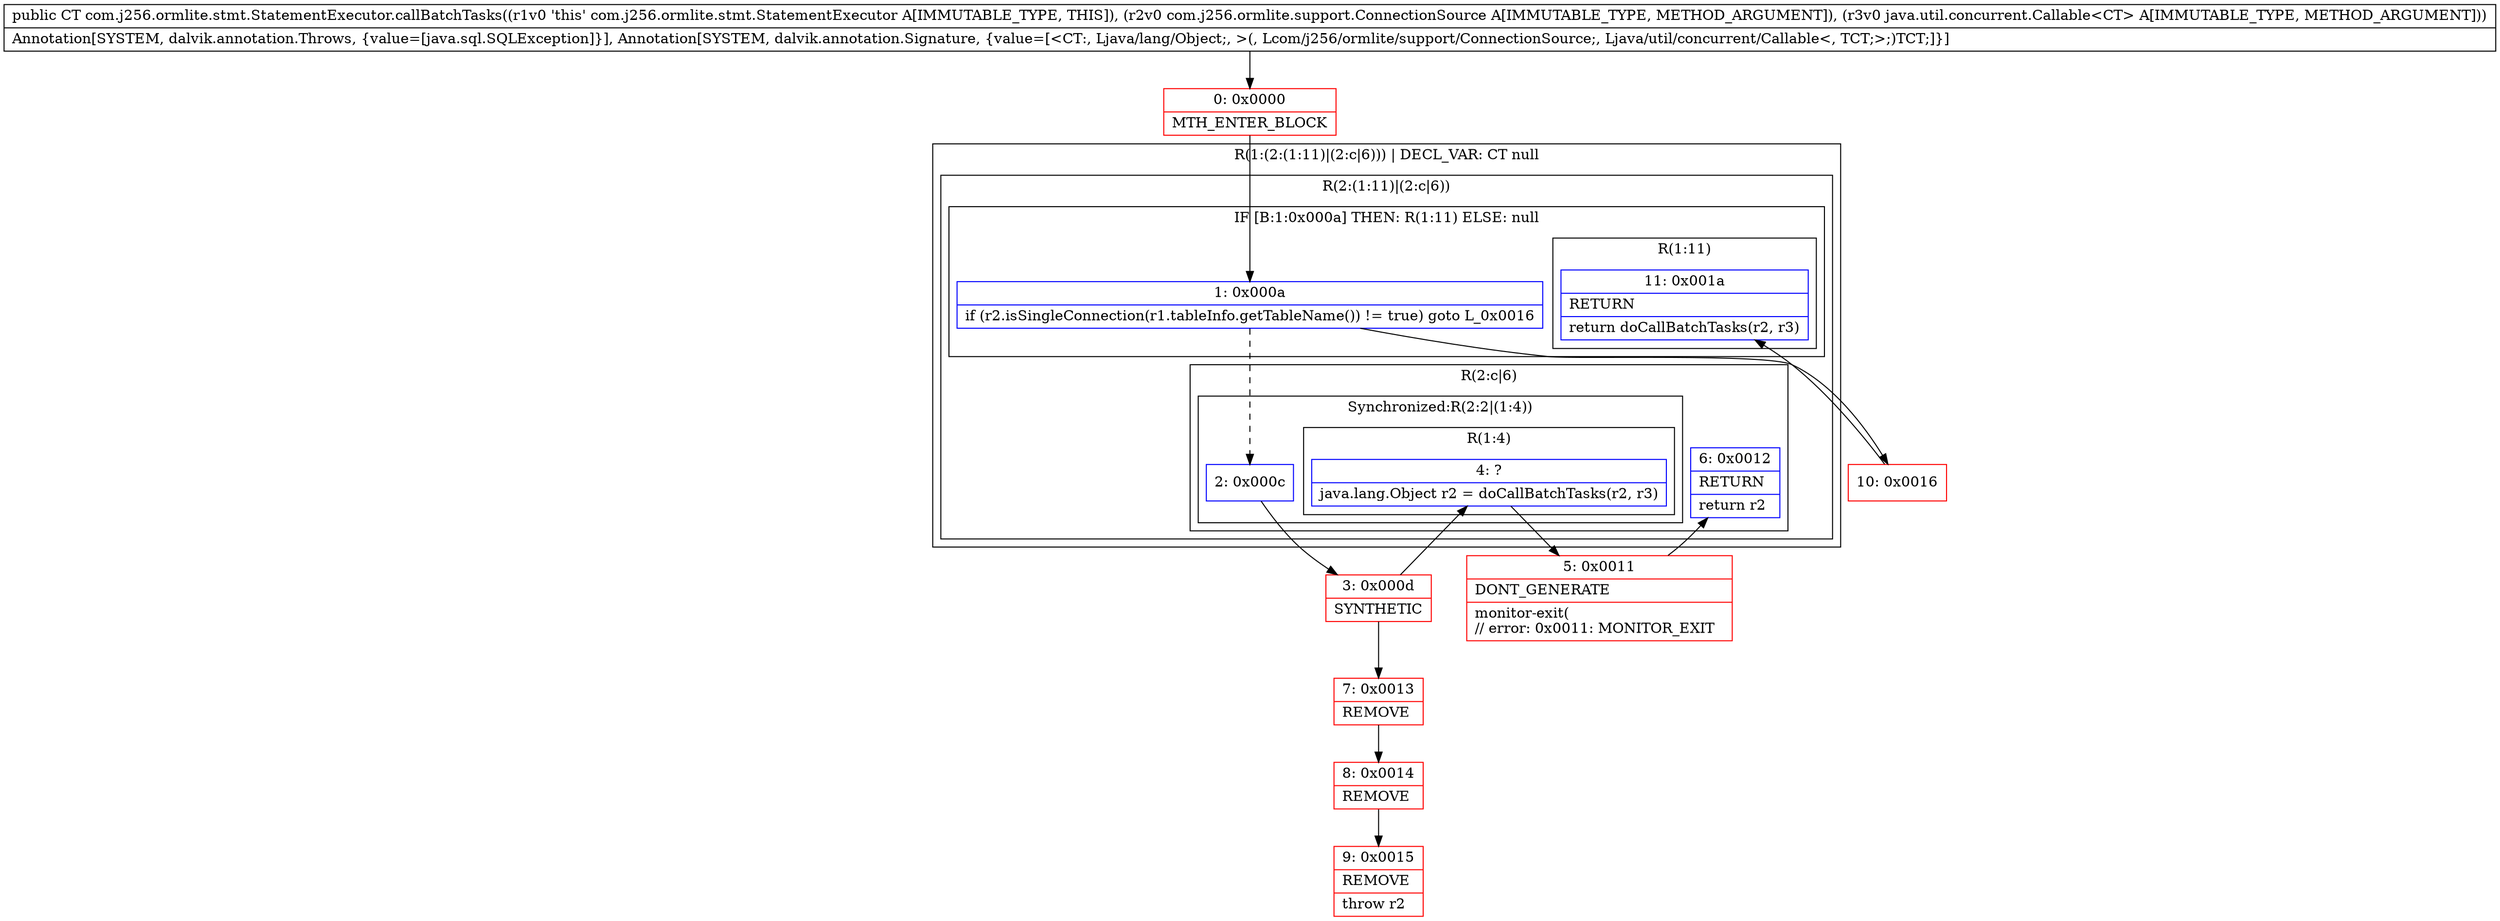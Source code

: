 digraph "CFG forcom.j256.ormlite.stmt.StatementExecutor.callBatchTasks(Lcom\/j256\/ormlite\/support\/ConnectionSource;Ljava\/util\/concurrent\/Callable;)Ljava\/lang\/Object;" {
subgraph cluster_Region_1041817528 {
label = "R(1:(2:(1:11)|(2:c|6))) | DECL_VAR: CT null\l";
node [shape=record,color=blue];
subgraph cluster_Region_2133759735 {
label = "R(2:(1:11)|(2:c|6))";
node [shape=record,color=blue];
subgraph cluster_IfRegion_225946394 {
label = "IF [B:1:0x000a] THEN: R(1:11) ELSE: null";
node [shape=record,color=blue];
Node_1 [shape=record,label="{1\:\ 0x000a|if (r2.isSingleConnection(r1.tableInfo.getTableName()) != true) goto L_0x0016\l}"];
subgraph cluster_Region_276447747 {
label = "R(1:11)";
node [shape=record,color=blue];
Node_11 [shape=record,label="{11\:\ 0x001a|RETURN\l|return doCallBatchTasks(r2, r3)\l}"];
}
}
subgraph cluster_Region_313730310 {
label = "R(2:c|6)";
node [shape=record,color=blue];
subgraph cluster_SynchronizedRegion_1751624363 {
label = "Synchronized:R(2:2|(1:4))";
node [shape=record,color=blue];
Node_2 [shape=record,label="{2\:\ 0x000c}"];
subgraph cluster_Region_1920135341 {
label = "R(1:4)";
node [shape=record,color=blue];
Node_4 [shape=record,label="{4\:\ ?|java.lang.Object r2 = doCallBatchTasks(r2, r3)\l}"];
}
}
Node_6 [shape=record,label="{6\:\ 0x0012|RETURN\l|return r2\l}"];
}
}
}
Node_0 [shape=record,color=red,label="{0\:\ 0x0000|MTH_ENTER_BLOCK\l}"];
Node_3 [shape=record,color=red,label="{3\:\ 0x000d|SYNTHETIC\l}"];
Node_5 [shape=record,color=red,label="{5\:\ 0x0011|DONT_GENERATE\l|monitor\-exit(\l\/\/ error: 0x0011: MONITOR_EXIT  \l}"];
Node_7 [shape=record,color=red,label="{7\:\ 0x0013|REMOVE\l}"];
Node_8 [shape=record,color=red,label="{8\:\ 0x0014|REMOVE\l}"];
Node_9 [shape=record,color=red,label="{9\:\ 0x0015|REMOVE\l|throw r2\l}"];
Node_10 [shape=record,color=red,label="{10\:\ 0x0016}"];
MethodNode[shape=record,label="{public CT com.j256.ormlite.stmt.StatementExecutor.callBatchTasks((r1v0 'this' com.j256.ormlite.stmt.StatementExecutor A[IMMUTABLE_TYPE, THIS]), (r2v0 com.j256.ormlite.support.ConnectionSource A[IMMUTABLE_TYPE, METHOD_ARGUMENT]), (r3v0 java.util.concurrent.Callable\<CT\> A[IMMUTABLE_TYPE, METHOD_ARGUMENT]))  | Annotation[SYSTEM, dalvik.annotation.Throws, \{value=[java.sql.SQLException]\}], Annotation[SYSTEM, dalvik.annotation.Signature, \{value=[\<CT:, Ljava\/lang\/Object;, \>(, Lcom\/j256\/ormlite\/support\/ConnectionSource;, Ljava\/util\/concurrent\/Callable\<, TCT;\>;)TCT;]\}]\l}"];
MethodNode -> Node_0;
Node_1 -> Node_2[style=dashed];
Node_1 -> Node_10;
Node_2 -> Node_3;
Node_4 -> Node_5;
Node_0 -> Node_1;
Node_3 -> Node_4;
Node_3 -> Node_7;
Node_5 -> Node_6;
Node_7 -> Node_8;
Node_8 -> Node_9;
Node_10 -> Node_11;
}

